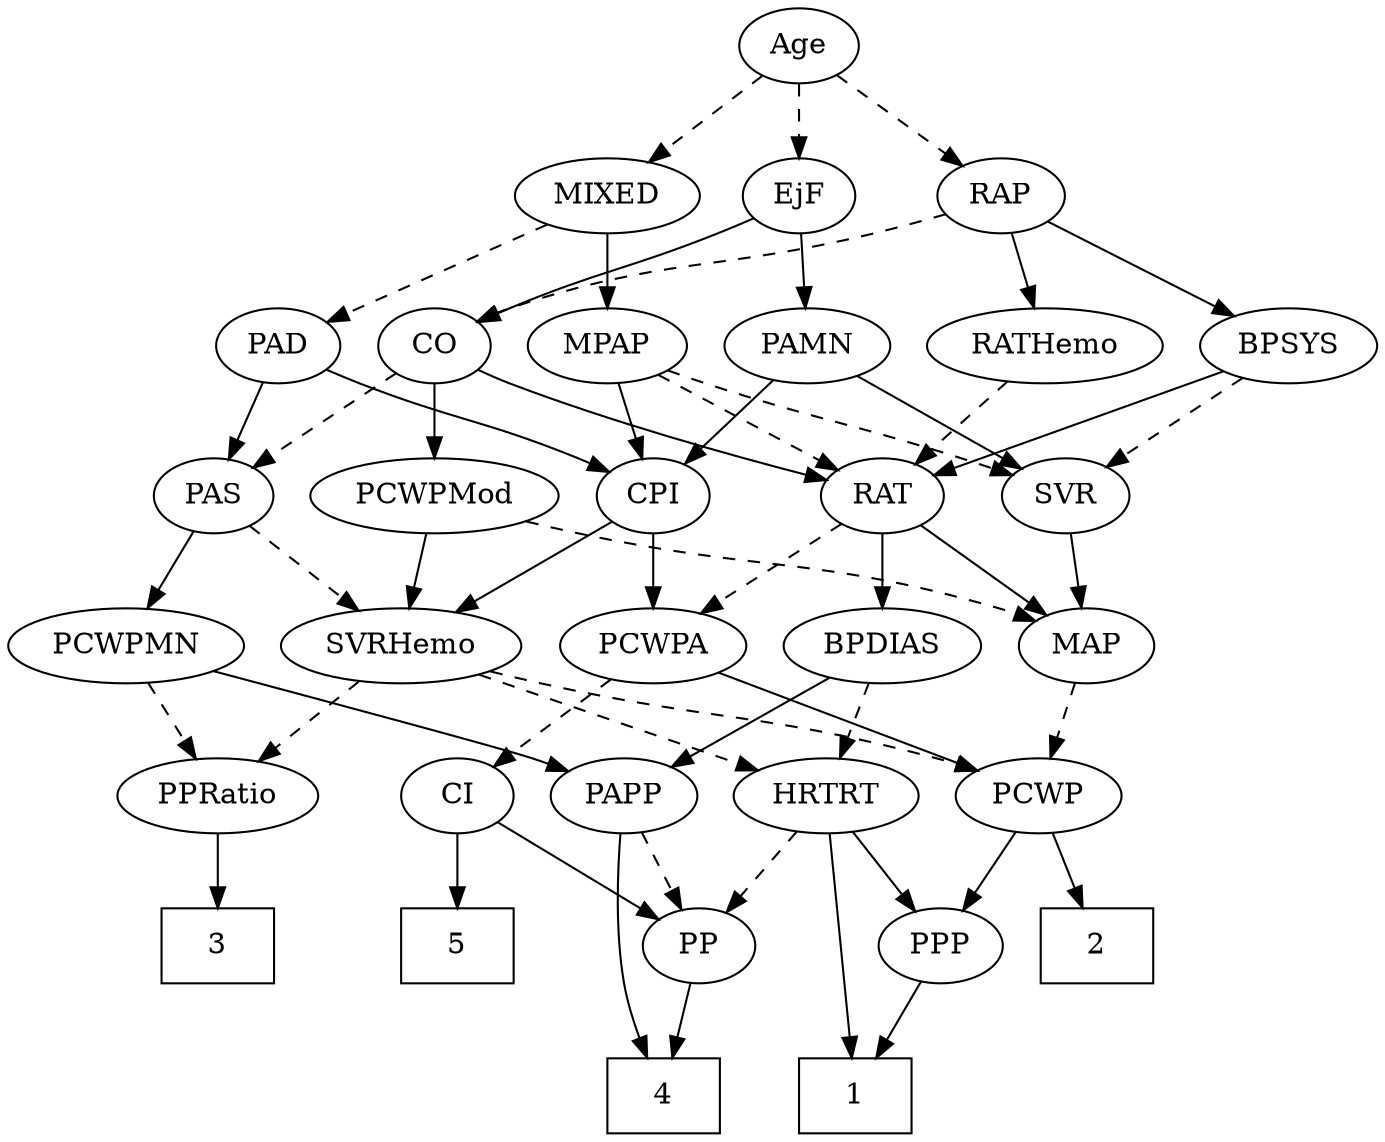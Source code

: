 strict digraph {
	graph [bb="0,0,607.74,540"];
	node [label="\N"];
	1	[height=0.5,
		pos="379.05,18",
		shape=box,
		width=0.75];
	2	[height=0.5,
		pos="484.05,90",
		shape=box,
		width=0.75];
	3	[height=0.5,
		pos="88.046,90",
		shape=box,
		width=0.75];
	4	[height=0.5,
		pos="297.05,18",
		shape=box,
		width=0.75];
	5	[height=0.5,
		pos="192.05,90",
		shape=box,
		width=0.75];
	Age	[height=0.5,
		pos="359.05,522",
		width=0.75];
	EjF	[height=0.5,
		pos="359.05,450",
		width=0.75];
	Age -> EjF	[pos="e,359.05,468.1 359.05,503.7 359.05,495.98 359.05,486.71 359.05,478.11",
		style=dashed];
	RAP	[height=0.5,
		pos="448.05,450",
		width=0.77632];
	Age -> RAP	[pos="e,431.08,464.35 375.79,507.83 389.13,497.34 408.01,482.49 423.13,470.6",
		style=dashed];
	MIXED	[height=0.5,
		pos="272.05,450",
		width=1.1193];
	Age -> MIXED	[pos="e,290.88,466.16 342.27,507.5 329.97,497.61 313.02,483.96 298.85,472.56",
		style=dashed];
	CO	[height=0.5,
		pos="192.05,378",
		width=0.75];
	EjF -> CO	[pos="e,213.25,389.32 337.43,439.1 332.09,436.72 326.38,434.22 321.05,432 280.14,414.94 268.78,413.47 228.05,396 226.24,395.22 224.38,\
394.41 222.52,393.57",
		style=solid];
	PAMN	[height=0.5,
		pos="361.05,378",
		width=1.011];
	EjF -> PAMN	[pos="e,360.56,396.1 359.54,431.7 359.76,423.98 360.03,414.71 360.27,406.11",
		style=solid];
	BPSYS	[height=0.5,
		pos="570.05,378",
		width=1.0471];
	RAP -> BPSYS	[pos="e,546.95,392.25 468.19,437.44 487.23,426.52 516.08,409.96 538.23,397.26",
		style=solid];
	RAP -> CO	[pos="e,212.65,389.72 423.92,440.71 414.92,437.76 404.57,434.55 395.05,432 321.7,412.38 299.96,420.37 228.05,396 226.13,395.35 224.18,\
394.63 222.24,393.86",
		style=dashed];
	RATHemo	[height=0.5,
		pos="465.05,378",
		width=1.3721];
	RAP -> RATHemo	[pos="e,460.85,396.28 452.16,432.05 454.05,424.26 456.35,414.82 458.47,406.08",
		style=solid];
	MPAP	[height=0.5,
		pos="272.05,378",
		width=0.97491];
	MIXED -> MPAP	[pos="e,272.05,396.1 272.05,431.7 272.05,423.98 272.05,414.71 272.05,406.11",
		style=solid];
	PAD	[height=0.5,
		pos="118.05,378",
		width=0.79437];
	MIXED -> PAD	[pos="e,140.45,389.19 244.87,436.65 218.3,424.57 177.85,406.19 149.81,393.44",
		style=dashed];
	CPI	[height=0.5,
		pos="190.05,306",
		width=0.75];
	MPAP -> CPI	[pos="e,206.02,320.64 254.66,362.15 242.74,351.98 226.79,338.37 213.72,327.21",
		style=solid];
	RAT	[height=0.5,
		pos="384.05,306",
		width=0.75827];
	MPAP -> RAT	[pos="e,364.67,319.11 293.38,363.67 311.13,352.57 336.54,336.69 355.95,324.56",
		style=dashed];
	SVR	[height=0.5,
		pos="466.05,306",
		width=0.77632];
	MPAP -> SVR	[pos="e,442.2,315.92 298.98,366.42 304.61,364.26 310.51,362.03 316.05,360 361.98,343.18 373.99,340.48 420.05,324 424.1,322.55 428.36,321.01 \
432.57,319.46",
		style=dashed];
	BPSYS -> RAT	[pos="e,407.4,315.83 541.41,366.25 512.92,355.56 467.96,338.66 429.05,324 425.09,322.51 420.94,320.94 416.82,319.39",
		style=solid];
	BPSYS -> SVR	[pos="e,484.62,319.5 549,362.83 532.93,352.02 510.65,337.02 493.23,325.3",
		style=dashed];
	PAS	[height=0.5,
		pos="118.05,306",
		width=0.75];
	PAD -> PAS	[pos="e,118.05,324.1 118.05,359.7 118.05,351.98 118.05,342.71 118.05,334.11",
		style=solid];
	PAD -> CPI	[pos="e,175.15,321.49 132.96,362.5 143,352.73 156.42,339.69 167.73,328.7",
		style=solid];
	CO -> PAS	[pos="e,133,321.14 177.07,362.83 166.54,352.87 152.26,339.37 140.39,328.14",
		style=dashed];
	CO -> RAT	[pos="e,362.95,317.6 213.14,366.4 217.98,364.14 223.14,361.88 228.05,360 280.03,340.06 296.06,343.94 348.05,324 349.88,323.29 351.76,322.54 \
353.64,321.74",
		style=solid];
	PCWPMod	[height=0.5,
		pos="287.05,306",
		width=1.4443];
	CO -> PCWPMod	[pos="e,265.74,322.7 209.47,364.16 222.85,354.3 241.63,340.46 257.37,328.87",
		style=solid];
	PCWPMN	[height=0.5,
		pos="50.046,234",
		width=1.3902];
	PAS -> PCWPMN	[pos="e,65.781,251.2 103.96,290.5 95.003,281.28 83.206,269.14 72.931,258.56",
		style=solid];
	SVRHemo	[height=0.5,
		pos="168.05,234",
		width=1.3902];
	PAS -> SVRHemo	[pos="e,155.93,251.96 129.14,289.46 135.28,280.87 143.07,269.97 150.05,260.19",
		style=dashed];
	PAMN -> CPI	[pos="e,211.26,317.31 333.11,366.29 299.72,353.44 245.87,332.56 226.05,324 224.24,323.22 222.39,322.4 220.52,321.56",
		style=solid];
	PAMN -> SVR	[pos="e,447.11,319.62 381.79,363.17 397.97,352.38 420.61,337.29 438.34,325.47",
		style=solid];
	RATHemo -> RAT	[pos="e,399.89,320.7 446.67,361.12 435.1,351.12 420.07,338.13 407.63,327.38",
		style=dashed];
	PCWPA	[height=0.5,
		pos="278.05,234",
		width=1.1555];
	CPI -> PCWPA	[pos="e,258.99,250.16 207.01,291.5 219.45,281.61 236.6,267.96 250.94,256.56",
		style=solid];
	CPI -> SVRHemo	[pos="e,173.47,252.28 184.72,288.05 182.27,280.26 179.3,270.82 176.56,262.08",
		style=solid];
	RAT -> PCWPA	[pos="e,300.13,249.59 365.09,292.49 349.44,282.14 326.9,267.26 308.68,255.23",
		style=dashed];
	BPDIAS	[height=0.5,
		pos="380.05,234",
		width=1.1735];
	RAT -> BPDIAS	[pos="e,381.02,252.1 383.06,287.7 382.62,279.98 382.09,270.71 381.59,262.11",
		style=solid];
	MAP	[height=0.5,
		pos="471.05,234",
		width=0.84854];
	RAT -> MAP	[pos="e,453.73,248.93 400.82,291.5 413.53,281.27 431.22,267.04 445.66,255.42",
		style=solid];
	SVR -> MAP	[pos="e,469.82,252.1 467.28,287.7 467.83,279.98 468.49,270.71 469.11,262.11",
		style=solid];
	PCWPMod -> SVRHemo	[pos="e,193.25,249.82 261.81,290.15 244.38,279.9 220.99,266.14 201.93,254.93",
		style=solid];
	PCWPMod -> MAP	[pos="e,447.01,245.44 322.15,292.63 351.42,282.18 394.14,266.62 431.05,252 433.24,251.13 435.49,250.22 437.75,249.3",
		style=dashed];
	PCWP	[height=0.5,
		pos="451.05,162",
		width=0.97491];
	PCWPA -> PCWP	[pos="e,424.4,173.78 307.39,221.13 337.1,209.11 383.08,190.5 414.98,177.59",
		style=solid];
	CI	[height=0.5,
		pos="192.05,162",
		width=0.75];
	PCWPA -> CI	[pos="e,208.64,176.5 259.38,217.81 246.87,207.62 230.24,194.09 216.65,183.02",
		style=dashed];
	PPRatio	[height=0.5,
		pos="88.046,162",
		width=1.1013];
	PCWPMN -> PPRatio	[pos="e,78.932,179.79 59.244,216.05 63.679,207.89 69.094,197.91 74.027,188.82",
		style=dashed];
	PAPP	[height=0.5,
		pos="269.05,162",
		width=0.88464];
	PCWPMN -> PAPP	[pos="e,244.49,173.67 87.824,221.98 136.01,207.89 214.71,184.73 228.05,180 230.31,179.19 232.64,178.33 234.97,177.44",
		style=solid];
	SVRHemo -> PPRatio	[pos="e,105.58,178.34 149.89,217.12 139.1,207.68 125.26,195.56 113.4,185.19",
		style=dashed];
	SVRHemo -> PCWP	[pos="e,424.77,173.99 205.06,221.83 212.32,219.78 219.9,217.74 227.05,216 306.31,196.69 328.71,202.78 407.05,180 409.68,179.23 412.38,\
178.38 415.09,177.46",
		style=dashed];
	HRTRT	[height=0.5,
		pos="358.05,162",
		width=1.1013];
	SVRHemo -> HRTRT	[pos="e,328.12,174.02 202.01,220.49 234.66,208.46 283.97,190.29 318.39,177.61",
		style=dashed];
	BPDIAS -> PAPP	[pos="e,289.5,175.9 357.32,218.67 340.2,207.87 316.61,192.99 298.12,181.33",
		style=solid];
	BPDIAS -> HRTRT	[pos="e,363.47,180.28 374.72,216.05 372.27,208.26 369.3,198.82 366.56,190.08",
		style=dashed];
	MAP -> PCWP	[pos="e,455.98,180.28 466.2,216.05 463.98,208.26 461.28,198.82 458.78,190.08",
		style=dashed];
	PP	[height=0.5,
		pos="264.05,90",
		width=0.75];
	PP -> 4	[pos="e,288.82,36.447 271.87,72.411 275.62,64.454 280.21,54.722 284.43,45.756",
		style=solid];
	PPP	[height=0.5,
		pos="412.05,90",
		width=0.75];
	PPP -> 1	[pos="e,387.27,36.447 404.23,72.411 400.47,64.454 395.89,54.722 391.66,45.756",
		style=solid];
	PPRatio -> 3	[pos="e,88.046,108.1 88.046,143.7 88.046,135.98 88.046,126.71 88.046,118.11",
		style=solid];
	PCWP -> 2	[pos="e,475.82,108.45 458.87,144.41 462.62,136.45 467.21,126.72 471.43,117.76",
		style=solid];
	PCWP -> PPP	[pos="e,421.22,107.47 441.8,144.41 437.14,136.04 431.38,125.71 426.18,116.37",
		style=solid];
	CI -> 5	[pos="e,192.05,108.1 192.05,143.7 192.05,135.98 192.05,126.71 192.05,118.11",
		style=solid];
	CI -> PP	[pos="e,249.25,105.38 206.62,146.83 216.8,136.94 230.57,123.55 242.08,112.36",
		style=solid];
	PAPP -> 4	[pos="e,300.56,36.073 281.23,145.3 288.24,135.25 296.37,121.58 300.05,108 305.53,87.763 304.36,63.989 302.05,46.106",
		style=solid];
	PAPP -> PP	[pos="e,265.27,108.1 267.81,143.7 267.26,135.98 266.6,126.71 265.98,118.11",
		style=dashed];
	HRTRT -> 1	[pos="e,376.5,36.189 360.58,143.87 364.16,119.67 370.73,75.211 374.99,46.393",
		style=solid];
	HRTRT -> PP	[pos="e,281.42,103.94 338.11,146.15 323.92,135.59 304.75,121.31 289.46,109.92",
		style=dashed];
	HRTRT -> PPP	[pos="e,399.96,106.67 370.57,144.76 377.48,135.8 386.19,124.51 393.84,114.59",
		style=solid];
}

